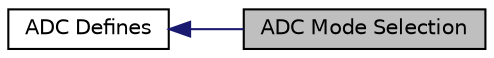digraph "ADC Mode Selection"
{
  edge [fontname="Helvetica",fontsize="10",labelfontname="Helvetica",labelfontsize="10"];
  node [fontname="Helvetica",fontsize="10",shape=record];
  rankdir=LR;
  Node0 [label="ADC Mode Selection",height=0.2,width=0.4,color="black", fillcolor="grey75", style="filled" fontcolor="black"];
  Node1 [label="ADC Defines",height=0.2,width=0.4,color="black", fillcolor="white", style="filled",URL="$group__adc__defines.html",tooltip="Defined Constants and Types for the STM32F1xx Analog to Digital Converters"];
  Node1->Node0 [shape=plaintext, color="midnightblue", dir="back", style="solid"];
}
